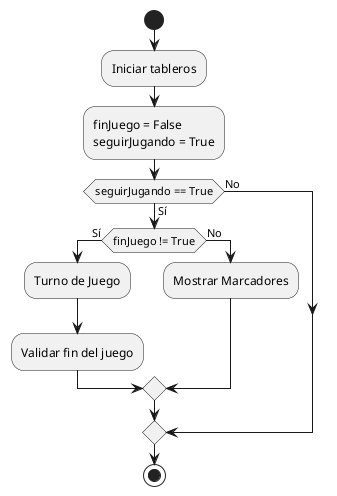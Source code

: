 @startuml
start
:Iniciar tableros;
:finJuego = False
seguirJugando = True;
if (seguirJugando == True) then (Sí)
  if (finJuego != True) then (Sí)
    :Turno de Juego;
    :Validar fin del juego;
  else (No)
    :Mostrar Marcadores;
  endif;
else (No)
endif;
stop
@enduml